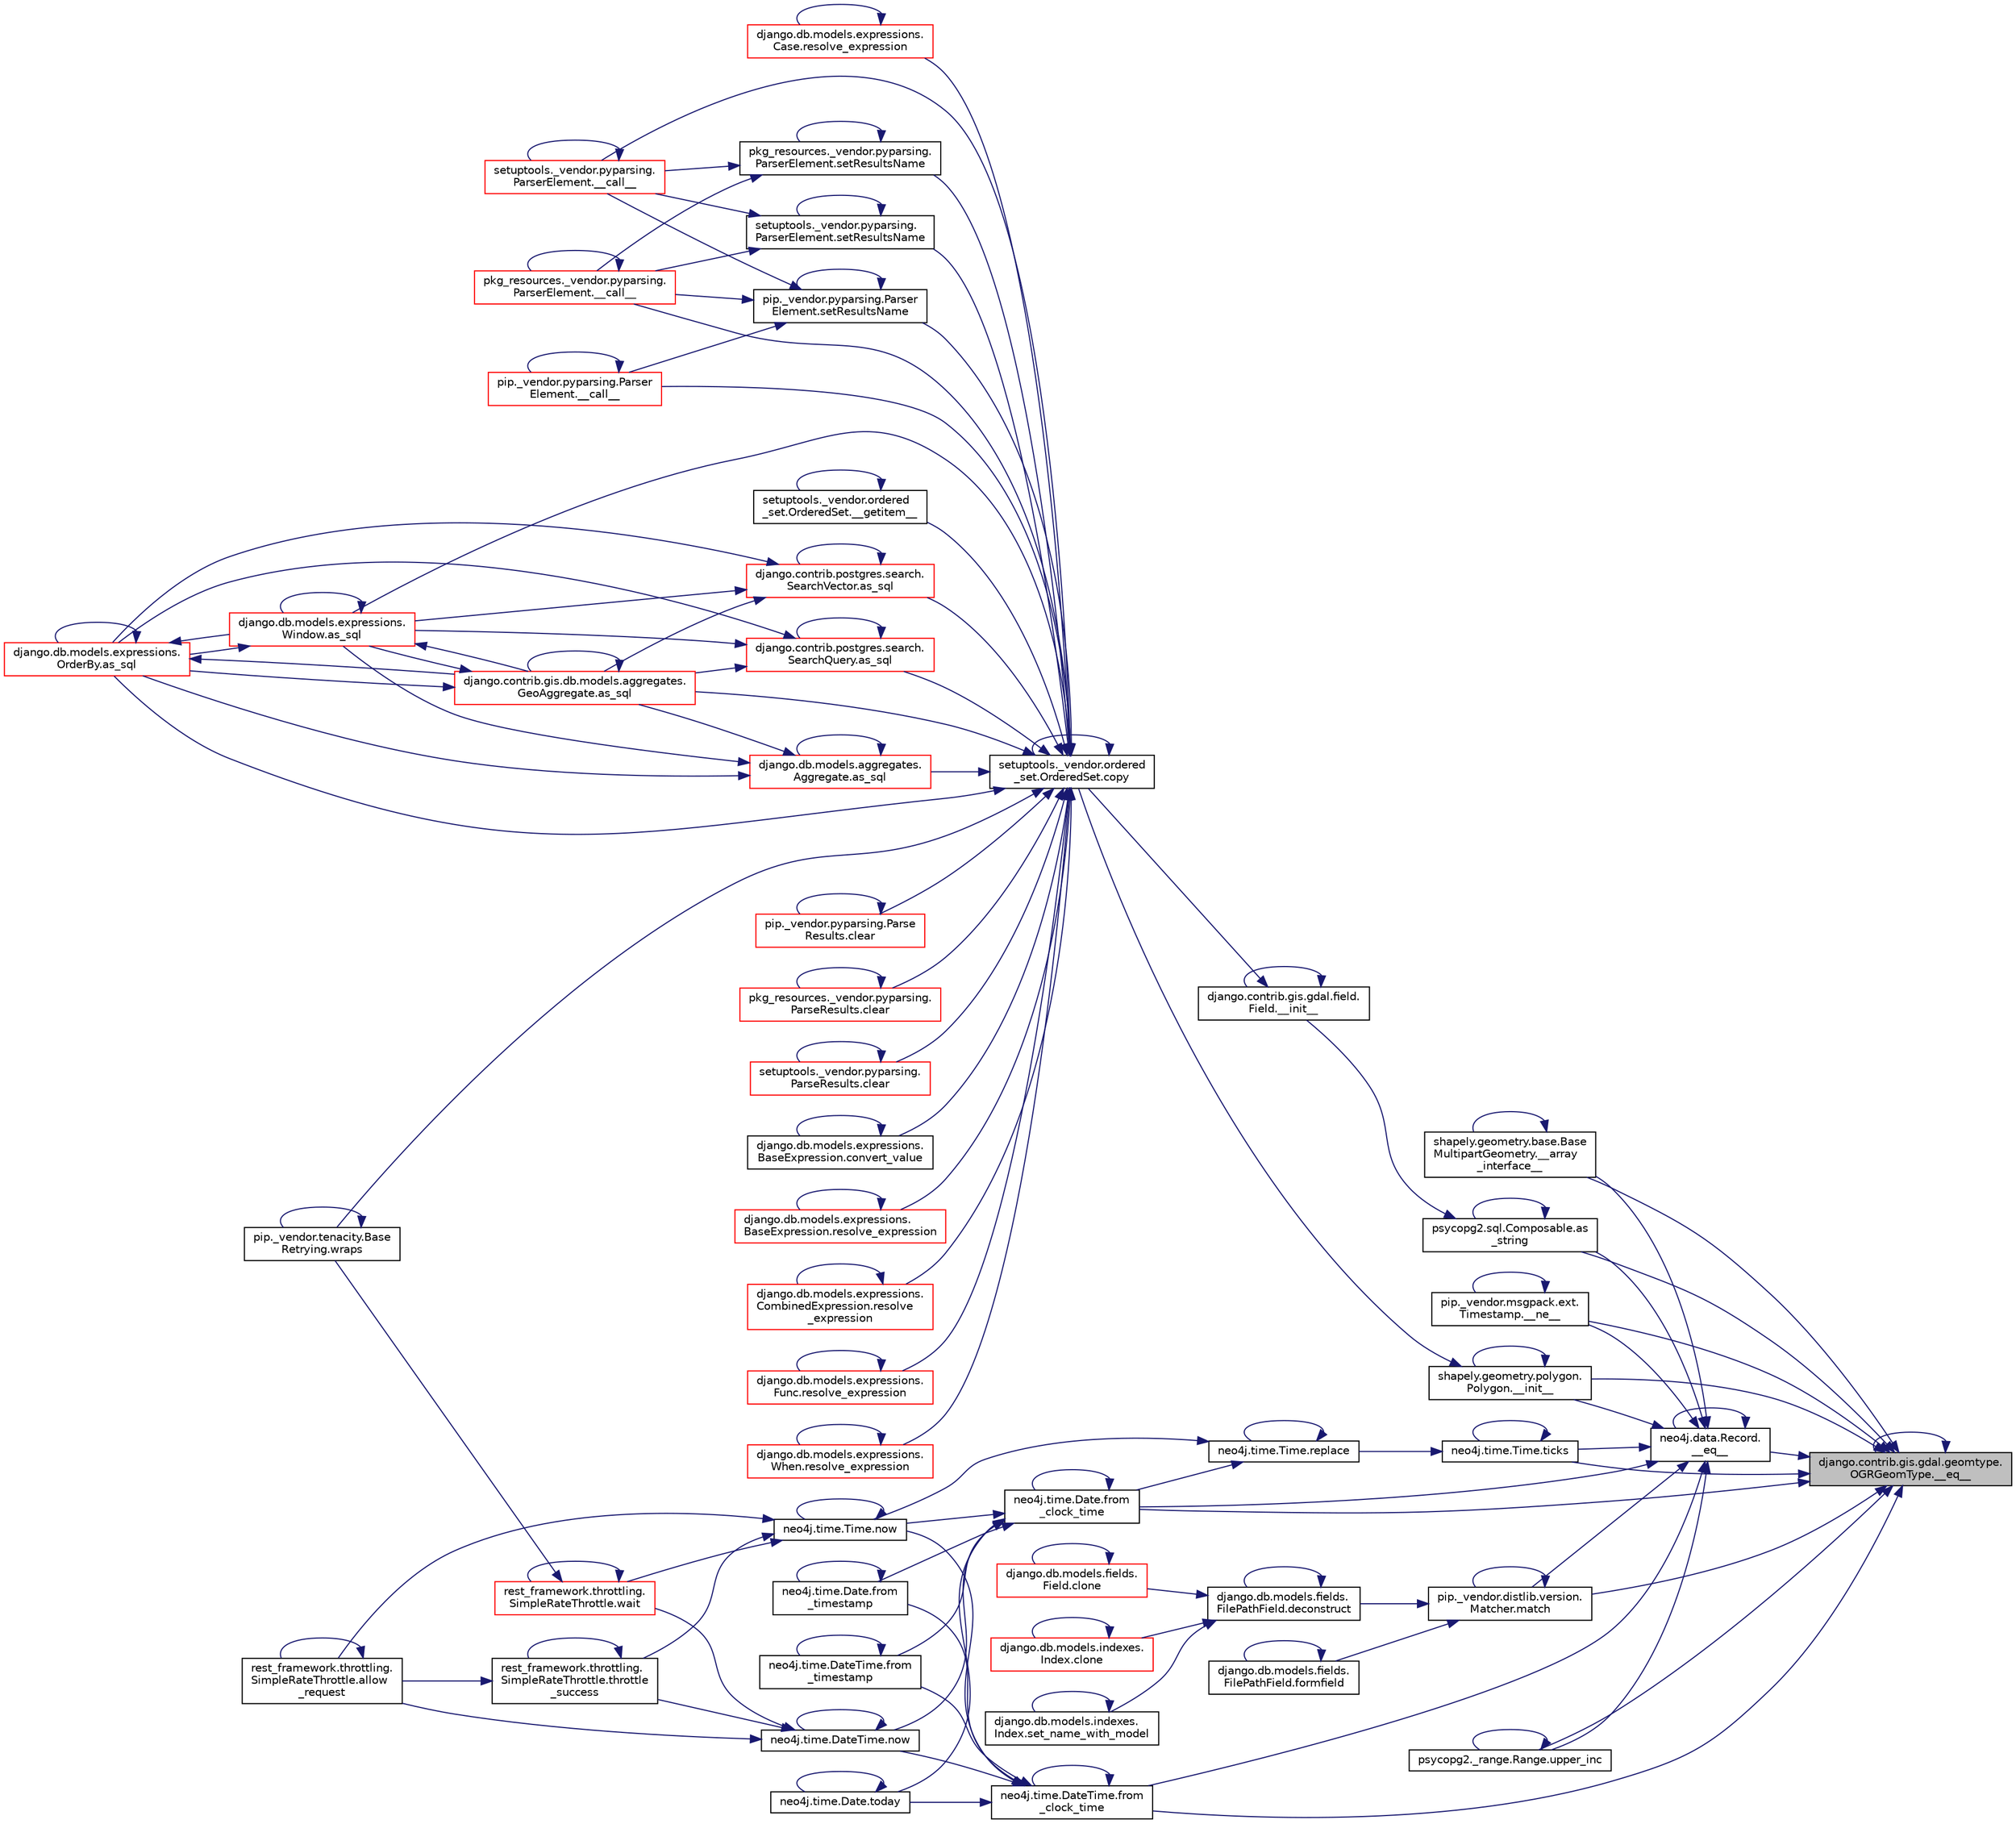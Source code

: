 digraph "django.contrib.gis.gdal.geomtype.OGRGeomType.__eq__"
{
 // LATEX_PDF_SIZE
  edge [fontname="Helvetica",fontsize="10",labelfontname="Helvetica",labelfontsize="10"];
  node [fontname="Helvetica",fontsize="10",shape=record];
  rankdir="RL";
  Node1 [label="django.contrib.gis.gdal.geomtype.\lOGRGeomType.__eq__",height=0.2,width=0.4,color="black", fillcolor="grey75", style="filled", fontcolor="black",tooltip=" "];
  Node1 -> Node2 [dir="back",color="midnightblue",fontsize="10",style="solid",fontname="Helvetica"];
  Node2 [label="shapely.geometry.base.Base\lMultipartGeometry.__array\l_interface__",height=0.2,width=0.4,color="black", fillcolor="white", style="filled",URL="$df/d4a/classshapely_1_1geometry_1_1base_1_1_base_multipart_geometry.html#aa57caf9f9556c733425dee5dc556ac05",tooltip=" "];
  Node2 -> Node2 [dir="back",color="midnightblue",fontsize="10",style="solid",fontname="Helvetica"];
  Node1 -> Node1 [dir="back",color="midnightblue",fontsize="10",style="solid",fontname="Helvetica"];
  Node1 -> Node3 [dir="back",color="midnightblue",fontsize="10",style="solid",fontname="Helvetica"];
  Node3 [label="neo4j.data.Record.\l__eq__",height=0.2,width=0.4,color="black", fillcolor="white", style="filled",URL="$d8/da3/classneo4j_1_1data_1_1_record.html#a677599a593c35d675d8960d72462df9f",tooltip=" "];
  Node3 -> Node2 [dir="back",color="midnightblue",fontsize="10",style="solid",fontname="Helvetica"];
  Node3 -> Node3 [dir="back",color="midnightblue",fontsize="10",style="solid",fontname="Helvetica"];
  Node3 -> Node4 [dir="back",color="midnightblue",fontsize="10",style="solid",fontname="Helvetica"];
  Node4 [label="shapely.geometry.polygon.\lPolygon.__init__",height=0.2,width=0.4,color="black", fillcolor="white", style="filled",URL="$da/d80/classshapely_1_1geometry_1_1polygon_1_1_polygon.html#aa0b7892becd68ead1f110b5498c4e4be",tooltip=" "];
  Node4 -> Node4 [dir="back",color="midnightblue",fontsize="10",style="solid",fontname="Helvetica"];
  Node4 -> Node5 [dir="back",color="midnightblue",fontsize="10",style="solid",fontname="Helvetica"];
  Node5 [label="setuptools._vendor.ordered\l_set.OrderedSet.copy",height=0.2,width=0.4,color="black", fillcolor="white", style="filled",URL="$d0/d40/classsetuptools_1_1__vendor_1_1ordered__set_1_1_ordered_set.html#a84224c403039b9dac5d2794d85073053",tooltip=" "];
  Node5 -> Node6 [dir="back",color="midnightblue",fontsize="10",style="solid",fontname="Helvetica"];
  Node6 [label="pip._vendor.pyparsing.Parser\lElement.__call__",height=0.2,width=0.4,color="red", fillcolor="white", style="filled",URL="$df/d7f/classpip_1_1__vendor_1_1pyparsing_1_1_parser_element.html#ae345dfb10ea6a1e9c77120e86129ab16",tooltip=" "];
  Node6 -> Node6 [dir="back",color="midnightblue",fontsize="10",style="solid",fontname="Helvetica"];
  Node5 -> Node9 [dir="back",color="midnightblue",fontsize="10",style="solid",fontname="Helvetica"];
  Node9 [label="pkg_resources._vendor.pyparsing.\lParserElement.__call__",height=0.2,width=0.4,color="red", fillcolor="white", style="filled",URL="$de/df0/classpkg__resources_1_1__vendor_1_1pyparsing_1_1_parser_element.html#a43d9a7e720d29a80c49f63998712c9a5",tooltip=" "];
  Node9 -> Node9 [dir="back",color="midnightblue",fontsize="10",style="solid",fontname="Helvetica"];
  Node5 -> Node10 [dir="back",color="midnightblue",fontsize="10",style="solid",fontname="Helvetica"];
  Node10 [label="setuptools._vendor.pyparsing.\lParserElement.__call__",height=0.2,width=0.4,color="red", fillcolor="white", style="filled",URL="$d9/d25/classsetuptools_1_1__vendor_1_1pyparsing_1_1_parser_element.html#a7f154aa4d9339f88d2306325bf99b953",tooltip=" "];
  Node10 -> Node10 [dir="back",color="midnightblue",fontsize="10",style="solid",fontname="Helvetica"];
  Node5 -> Node11 [dir="back",color="midnightblue",fontsize="10",style="solid",fontname="Helvetica"];
  Node11 [label="setuptools._vendor.ordered\l_set.OrderedSet.__getitem__",height=0.2,width=0.4,color="black", fillcolor="white", style="filled",URL="$d0/d40/classsetuptools_1_1__vendor_1_1ordered__set_1_1_ordered_set.html#afa5d263824cc35374a0cf762672f68ae",tooltip=" "];
  Node11 -> Node11 [dir="back",color="midnightblue",fontsize="10",style="solid",fontname="Helvetica"];
  Node5 -> Node12 [dir="back",color="midnightblue",fontsize="10",style="solid",fontname="Helvetica"];
  Node12 [label="django.db.models.aggregates.\lAggregate.as_sql",height=0.2,width=0.4,color="red", fillcolor="white", style="filled",URL="$d7/d0c/classdjango_1_1db_1_1models_1_1aggregates_1_1_aggregate.html#a86af10d7994d4f7a535cb7476201db71",tooltip=" "];
  Node12 -> Node12 [dir="back",color="midnightblue",fontsize="10",style="solid",fontname="Helvetica"];
  Node12 -> Node15 [dir="back",color="midnightblue",fontsize="10",style="solid",fontname="Helvetica"];
  Node15 [label="django.contrib.gis.db.models.aggregates.\lGeoAggregate.as_sql",height=0.2,width=0.4,color="red", fillcolor="white", style="filled",URL="$df/dbe/classdjango_1_1contrib_1_1gis_1_1db_1_1models_1_1aggregates_1_1_geo_aggregate.html#a129bfb83cb8d965d40be63e974594fa7",tooltip=" "];
  Node15 -> Node15 [dir="back",color="midnightblue",fontsize="10",style="solid",fontname="Helvetica"];
  Node15 -> Node16 [dir="back",color="midnightblue",fontsize="10",style="solid",fontname="Helvetica"];
  Node16 [label="django.db.models.expressions.\lWindow.as_sql",height=0.2,width=0.4,color="red", fillcolor="white", style="filled",URL="$d6/d1c/classdjango_1_1db_1_1models_1_1expressions_1_1_window.html#a2a81a422e2884ef2026394b0f83416dc",tooltip=" "];
  Node16 -> Node15 [dir="back",color="midnightblue",fontsize="10",style="solid",fontname="Helvetica"];
  Node16 -> Node16 [dir="back",color="midnightblue",fontsize="10",style="solid",fontname="Helvetica"];
  Node16 -> Node17 [dir="back",color="midnightblue",fontsize="10",style="solid",fontname="Helvetica"];
  Node17 [label="django.db.models.expressions.\lOrderBy.as_sql",height=0.2,width=0.4,color="red", fillcolor="white", style="filled",URL="$da/d4d/classdjango_1_1db_1_1models_1_1expressions_1_1_order_by.html#a343064ad7cfdac310e95fd997ee6d4cc",tooltip=" "];
  Node17 -> Node15 [dir="back",color="midnightblue",fontsize="10",style="solid",fontname="Helvetica"];
  Node17 -> Node16 [dir="back",color="midnightblue",fontsize="10",style="solid",fontname="Helvetica"];
  Node17 -> Node17 [dir="back",color="midnightblue",fontsize="10",style="solid",fontname="Helvetica"];
  Node15 -> Node17 [dir="back",color="midnightblue",fontsize="10",style="solid",fontname="Helvetica"];
  Node12 -> Node16 [dir="back",color="midnightblue",fontsize="10",style="solid",fontname="Helvetica"];
  Node12 -> Node17 [dir="back",color="midnightblue",fontsize="10",style="solid",fontname="Helvetica"];
  Node5 -> Node15 [dir="back",color="midnightblue",fontsize="10",style="solid",fontname="Helvetica"];
  Node5 -> Node26 [dir="back",color="midnightblue",fontsize="10",style="solid",fontname="Helvetica"];
  Node26 [label="django.contrib.postgres.search.\lSearchVector.as_sql",height=0.2,width=0.4,color="red", fillcolor="white", style="filled",URL="$d3/d9b/classdjango_1_1contrib_1_1postgres_1_1search_1_1_search_vector.html#a20b770d5d88a5d8d2c6b3f60feb66e07",tooltip=" "];
  Node26 -> Node15 [dir="back",color="midnightblue",fontsize="10",style="solid",fontname="Helvetica"];
  Node26 -> Node26 [dir="back",color="midnightblue",fontsize="10",style="solid",fontname="Helvetica"];
  Node26 -> Node16 [dir="back",color="midnightblue",fontsize="10",style="solid",fontname="Helvetica"];
  Node26 -> Node17 [dir="back",color="midnightblue",fontsize="10",style="solid",fontname="Helvetica"];
  Node5 -> Node27 [dir="back",color="midnightblue",fontsize="10",style="solid",fontname="Helvetica"];
  Node27 [label="django.contrib.postgres.search.\lSearchQuery.as_sql",height=0.2,width=0.4,color="red", fillcolor="white", style="filled",URL="$d4/d5f/classdjango_1_1contrib_1_1postgres_1_1search_1_1_search_query.html#a08057a93d8da31c23329543b1d429539",tooltip=" "];
  Node27 -> Node15 [dir="back",color="midnightblue",fontsize="10",style="solid",fontname="Helvetica"];
  Node27 -> Node27 [dir="back",color="midnightblue",fontsize="10",style="solid",fontname="Helvetica"];
  Node27 -> Node16 [dir="back",color="midnightblue",fontsize="10",style="solid",fontname="Helvetica"];
  Node27 -> Node17 [dir="back",color="midnightblue",fontsize="10",style="solid",fontname="Helvetica"];
  Node5 -> Node16 [dir="back",color="midnightblue",fontsize="10",style="solid",fontname="Helvetica"];
  Node5 -> Node17 [dir="back",color="midnightblue",fontsize="10",style="solid",fontname="Helvetica"];
  Node5 -> Node28 [dir="back",color="midnightblue",fontsize="10",style="solid",fontname="Helvetica"];
  Node28 [label="pip._vendor.pyparsing.Parse\lResults.clear",height=0.2,width=0.4,color="red", fillcolor="white", style="filled",URL="$d3/d5b/classpip_1_1__vendor_1_1pyparsing_1_1_parse_results.html#ab6e049e34b90004c1d59069da7a5cc08",tooltip=" "];
  Node28 -> Node28 [dir="back",color="midnightblue",fontsize="10",style="solid",fontname="Helvetica"];
  Node5 -> Node207 [dir="back",color="midnightblue",fontsize="10",style="solid",fontname="Helvetica"];
  Node207 [label="pkg_resources._vendor.pyparsing.\lParseResults.clear",height=0.2,width=0.4,color="red", fillcolor="white", style="filled",URL="$d3/d93/classpkg__resources_1_1__vendor_1_1pyparsing_1_1_parse_results.html#a14a75f633961fdc58d077c5d26635038",tooltip=" "];
  Node207 -> Node207 [dir="back",color="midnightblue",fontsize="10",style="solid",fontname="Helvetica"];
  Node5 -> Node252 [dir="back",color="midnightblue",fontsize="10",style="solid",fontname="Helvetica"];
  Node252 [label="setuptools._vendor.pyparsing.\lParseResults.clear",height=0.2,width=0.4,color="red", fillcolor="white", style="filled",URL="$df/d77/classsetuptools_1_1__vendor_1_1pyparsing_1_1_parse_results.html#a2683a26b96b087edaec172f6f837058b",tooltip=" "];
  Node252 -> Node252 [dir="back",color="midnightblue",fontsize="10",style="solid",fontname="Helvetica"];
  Node5 -> Node253 [dir="back",color="midnightblue",fontsize="10",style="solid",fontname="Helvetica"];
  Node253 [label="django.db.models.expressions.\lBaseExpression.convert_value",height=0.2,width=0.4,color="black", fillcolor="white", style="filled",URL="$de/d6b/classdjango_1_1db_1_1models_1_1expressions_1_1_base_expression.html#a17a709653d93ba657fb2ed791346e38f",tooltip=" "];
  Node253 -> Node253 [dir="back",color="midnightblue",fontsize="10",style="solid",fontname="Helvetica"];
  Node5 -> Node5 [dir="back",color="midnightblue",fontsize="10",style="solid",fontname="Helvetica"];
  Node5 -> Node254 [dir="back",color="midnightblue",fontsize="10",style="solid",fontname="Helvetica"];
  Node254 [label="django.db.models.expressions.\lBaseExpression.resolve_expression",height=0.2,width=0.4,color="red", fillcolor="white", style="filled",URL="$de/d6b/classdjango_1_1db_1_1models_1_1expressions_1_1_base_expression.html#aa13750acce26e49830dd7f797f938bdc",tooltip=" "];
  Node254 -> Node254 [dir="back",color="midnightblue",fontsize="10",style="solid",fontname="Helvetica"];
  Node5 -> Node255 [dir="back",color="midnightblue",fontsize="10",style="solid",fontname="Helvetica"];
  Node255 [label="django.db.models.expressions.\lCombinedExpression.resolve\l_expression",height=0.2,width=0.4,color="red", fillcolor="white", style="filled",URL="$dc/d12/classdjango_1_1db_1_1models_1_1expressions_1_1_combined_expression.html#a48f503b2ffb0cf67a3064f0cfab1f191",tooltip=" "];
  Node255 -> Node255 [dir="back",color="midnightblue",fontsize="10",style="solid",fontname="Helvetica"];
  Node5 -> Node256 [dir="back",color="midnightblue",fontsize="10",style="solid",fontname="Helvetica"];
  Node256 [label="django.db.models.expressions.\lFunc.resolve_expression",height=0.2,width=0.4,color="red", fillcolor="white", style="filled",URL="$d8/d57/classdjango_1_1db_1_1models_1_1expressions_1_1_func.html#ad831ab3b8c4ec8e2c9ea0353d6790d38",tooltip=" "];
  Node256 -> Node256 [dir="back",color="midnightblue",fontsize="10",style="solid",fontname="Helvetica"];
  Node5 -> Node257 [dir="back",color="midnightblue",fontsize="10",style="solid",fontname="Helvetica"];
  Node257 [label="django.db.models.expressions.\lWhen.resolve_expression",height=0.2,width=0.4,color="red", fillcolor="white", style="filled",URL="$d6/dd5/classdjango_1_1db_1_1models_1_1expressions_1_1_when.html#a0a28feb711df427e6c0eae219e5b5981",tooltip=" "];
  Node257 -> Node257 [dir="back",color="midnightblue",fontsize="10",style="solid",fontname="Helvetica"];
  Node5 -> Node258 [dir="back",color="midnightblue",fontsize="10",style="solid",fontname="Helvetica"];
  Node258 [label="django.db.models.expressions.\lCase.resolve_expression",height=0.2,width=0.4,color="red", fillcolor="white", style="filled",URL="$dc/dfd/classdjango_1_1db_1_1models_1_1expressions_1_1_case.html#a54427dcdbedead4176f05b34572e85ad",tooltip=" "];
  Node258 -> Node258 [dir="back",color="midnightblue",fontsize="10",style="solid",fontname="Helvetica"];
  Node5 -> Node259 [dir="back",color="midnightblue",fontsize="10",style="solid",fontname="Helvetica"];
  Node259 [label="pip._vendor.pyparsing.Parser\lElement.setResultsName",height=0.2,width=0.4,color="black", fillcolor="white", style="filled",URL="$df/d7f/classpip_1_1__vendor_1_1pyparsing_1_1_parser_element.html#ab7887526af9674a6b7969bd4d9756bf9",tooltip=" "];
  Node259 -> Node6 [dir="back",color="midnightblue",fontsize="10",style="solid",fontname="Helvetica"];
  Node259 -> Node9 [dir="back",color="midnightblue",fontsize="10",style="solid",fontname="Helvetica"];
  Node259 -> Node10 [dir="back",color="midnightblue",fontsize="10",style="solid",fontname="Helvetica"];
  Node259 -> Node259 [dir="back",color="midnightblue",fontsize="10",style="solid",fontname="Helvetica"];
  Node5 -> Node260 [dir="back",color="midnightblue",fontsize="10",style="solid",fontname="Helvetica"];
  Node260 [label="pkg_resources._vendor.pyparsing.\lParserElement.setResultsName",height=0.2,width=0.4,color="black", fillcolor="white", style="filled",URL="$de/df0/classpkg__resources_1_1__vendor_1_1pyparsing_1_1_parser_element.html#a787aafab87357373be31819f83517344",tooltip=" "];
  Node260 -> Node9 [dir="back",color="midnightblue",fontsize="10",style="solid",fontname="Helvetica"];
  Node260 -> Node10 [dir="back",color="midnightblue",fontsize="10",style="solid",fontname="Helvetica"];
  Node260 -> Node260 [dir="back",color="midnightblue",fontsize="10",style="solid",fontname="Helvetica"];
  Node5 -> Node261 [dir="back",color="midnightblue",fontsize="10",style="solid",fontname="Helvetica"];
  Node261 [label="setuptools._vendor.pyparsing.\lParserElement.setResultsName",height=0.2,width=0.4,color="black", fillcolor="white", style="filled",URL="$d9/d25/classsetuptools_1_1__vendor_1_1pyparsing_1_1_parser_element.html#a3c4dc5305a3369fad37fc46442079a69",tooltip=" "];
  Node261 -> Node9 [dir="back",color="midnightblue",fontsize="10",style="solid",fontname="Helvetica"];
  Node261 -> Node10 [dir="back",color="midnightblue",fontsize="10",style="solid",fontname="Helvetica"];
  Node261 -> Node261 [dir="back",color="midnightblue",fontsize="10",style="solid",fontname="Helvetica"];
  Node5 -> Node262 [dir="back",color="midnightblue",fontsize="10",style="solid",fontname="Helvetica"];
  Node262 [label="pip._vendor.tenacity.Base\lRetrying.wraps",height=0.2,width=0.4,color="black", fillcolor="white", style="filled",URL="$d2/d69/classpip_1_1__vendor_1_1tenacity_1_1_base_retrying.html#ac425e76589ab1ebafc9603fc6f5d6784",tooltip=" "];
  Node262 -> Node262 [dir="back",color="midnightblue",fontsize="10",style="solid",fontname="Helvetica"];
  Node3 -> Node489 [dir="back",color="midnightblue",fontsize="10",style="solid",fontname="Helvetica"];
  Node489 [label="pip._vendor.msgpack.ext.\lTimestamp.__ne__",height=0.2,width=0.4,color="black", fillcolor="white", style="filled",URL="$d6/dd9/classpip_1_1__vendor_1_1msgpack_1_1ext_1_1_timestamp.html#a85bbfb0158c314f6747659d9d79fbc5f",tooltip=" "];
  Node489 -> Node489 [dir="back",color="midnightblue",fontsize="10",style="solid",fontname="Helvetica"];
  Node3 -> Node490 [dir="back",color="midnightblue",fontsize="10",style="solid",fontname="Helvetica"];
  Node490 [label="psycopg2.sql.Composable.as\l_string",height=0.2,width=0.4,color="black", fillcolor="white", style="filled",URL="$d8/d3d/classpsycopg2_1_1sql_1_1_composable.html#a77b13bb7380175e59facce7566dfb5f6",tooltip=" "];
  Node490 -> Node128 [dir="back",color="midnightblue",fontsize="10",style="solid",fontname="Helvetica"];
  Node128 [label="django.contrib.gis.gdal.field.\lField.__init__",height=0.2,width=0.4,color="black", fillcolor="white", style="filled",URL="$d8/d65/classdjango_1_1contrib_1_1gis_1_1gdal_1_1field_1_1_field.html#a96f67c1998176e29fac02e002fdff997",tooltip=" "];
  Node128 -> Node128 [dir="back",color="midnightblue",fontsize="10",style="solid",fontname="Helvetica"];
  Node128 -> Node5 [dir="back",color="midnightblue",fontsize="10",style="solid",fontname="Helvetica"];
  Node490 -> Node490 [dir="back",color="midnightblue",fontsize="10",style="solid",fontname="Helvetica"];
  Node3 -> Node199 [dir="back",color="midnightblue",fontsize="10",style="solid",fontname="Helvetica"];
  Node199 [label="neo4j.time.Date.from\l_clock_time",height=0.2,width=0.4,color="black", fillcolor="white", style="filled",URL="$d1/d6f/classneo4j_1_1time_1_1_date.html#a6e815a48a02a3f3d230e95d923cfb43b",tooltip=" "];
  Node199 -> Node199 [dir="back",color="midnightblue",fontsize="10",style="solid",fontname="Helvetica"];
  Node199 -> Node200 [dir="back",color="midnightblue",fontsize="10",style="solid",fontname="Helvetica"];
  Node200 [label="neo4j.time.Date.from\l_timestamp",height=0.2,width=0.4,color="black", fillcolor="white", style="filled",URL="$d1/d6f/classneo4j_1_1time_1_1_date.html#ad58021fec6b36c49f254926089415622",tooltip=" "];
  Node200 -> Node200 [dir="back",color="midnightblue",fontsize="10",style="solid",fontname="Helvetica"];
  Node199 -> Node201 [dir="back",color="midnightblue",fontsize="10",style="solid",fontname="Helvetica"];
  Node201 [label="neo4j.time.DateTime.from\l_timestamp",height=0.2,width=0.4,color="black", fillcolor="white", style="filled",URL="$d4/dcd/classneo4j_1_1time_1_1_date_time.html#a4d4684a2c591eafc581a2fda9ce123c9",tooltip=" "];
  Node201 -> Node201 [dir="back",color="midnightblue",fontsize="10",style="solid",fontname="Helvetica"];
  Node199 -> Node202 [dir="back",color="midnightblue",fontsize="10",style="solid",fontname="Helvetica"];
  Node202 [label="neo4j.time.Time.now",height=0.2,width=0.4,color="black", fillcolor="white", style="filled",URL="$db/d2a/classneo4j_1_1time_1_1_time.html#af50231a17a30a4c4cee2fcad3c023f46",tooltip=" "];
  Node202 -> Node203 [dir="back",color="midnightblue",fontsize="10",style="solid",fontname="Helvetica"];
  Node203 [label="rest_framework.throttling.\lSimpleRateThrottle.allow\l_request",height=0.2,width=0.4,color="black", fillcolor="white", style="filled",URL="$db/d10/classrest__framework_1_1throttling_1_1_simple_rate_throttle.html#a3a1a0086aac8acc2c4eb464da94bc57c",tooltip=" "];
  Node203 -> Node203 [dir="back",color="midnightblue",fontsize="10",style="solid",fontname="Helvetica"];
  Node202 -> Node202 [dir="back",color="midnightblue",fontsize="10",style="solid",fontname="Helvetica"];
  Node202 -> Node204 [dir="back",color="midnightblue",fontsize="10",style="solid",fontname="Helvetica"];
  Node204 [label="rest_framework.throttling.\lSimpleRateThrottle.throttle\l_success",height=0.2,width=0.4,color="black", fillcolor="white", style="filled",URL="$db/d10/classrest__framework_1_1throttling_1_1_simple_rate_throttle.html#a4577bae80c8467eb84f2224aa62c8ccc",tooltip=" "];
  Node204 -> Node203 [dir="back",color="midnightblue",fontsize="10",style="solid",fontname="Helvetica"];
  Node204 -> Node204 [dir="back",color="midnightblue",fontsize="10",style="solid",fontname="Helvetica"];
  Node202 -> Node205 [dir="back",color="midnightblue",fontsize="10",style="solid",fontname="Helvetica"];
  Node205 [label="rest_framework.throttling.\lSimpleRateThrottle.wait",height=0.2,width=0.4,color="red", fillcolor="white", style="filled",URL="$db/d10/classrest__framework_1_1throttling_1_1_simple_rate_throttle.html#a39f992dea7415ce6caf04640291a8628",tooltip=" "];
  Node205 -> Node205 [dir="back",color="midnightblue",fontsize="10",style="solid",fontname="Helvetica"];
  Node205 -> Node262 [dir="back",color="midnightblue",fontsize="10",style="solid",fontname="Helvetica"];
  Node199 -> Node263 [dir="back",color="midnightblue",fontsize="10",style="solid",fontname="Helvetica"];
  Node263 [label="neo4j.time.DateTime.now",height=0.2,width=0.4,color="black", fillcolor="white", style="filled",URL="$d4/dcd/classneo4j_1_1time_1_1_date_time.html#a2b498ad246b4e6ad2238a68ad375ce34",tooltip=" "];
  Node263 -> Node203 [dir="back",color="midnightblue",fontsize="10",style="solid",fontname="Helvetica"];
  Node263 -> Node263 [dir="back",color="midnightblue",fontsize="10",style="solid",fontname="Helvetica"];
  Node263 -> Node204 [dir="back",color="midnightblue",fontsize="10",style="solid",fontname="Helvetica"];
  Node263 -> Node205 [dir="back",color="midnightblue",fontsize="10",style="solid",fontname="Helvetica"];
  Node199 -> Node264 [dir="back",color="midnightblue",fontsize="10",style="solid",fontname="Helvetica"];
  Node264 [label="neo4j.time.Date.today",height=0.2,width=0.4,color="black", fillcolor="white", style="filled",URL="$d1/d6f/classneo4j_1_1time_1_1_date.html#a9f063ca6ba2a1f9c67cb16ee405d8c93",tooltip=" "];
  Node264 -> Node264 [dir="back",color="midnightblue",fontsize="10",style="solid",fontname="Helvetica"];
  Node3 -> Node265 [dir="back",color="midnightblue",fontsize="10",style="solid",fontname="Helvetica"];
  Node265 [label="neo4j.time.DateTime.from\l_clock_time",height=0.2,width=0.4,color="black", fillcolor="white", style="filled",URL="$d4/dcd/classneo4j_1_1time_1_1_date_time.html#a12a2d4d1586b225b0a6156d4e6d4cc0c",tooltip=" "];
  Node265 -> Node265 [dir="back",color="midnightblue",fontsize="10",style="solid",fontname="Helvetica"];
  Node265 -> Node200 [dir="back",color="midnightblue",fontsize="10",style="solid",fontname="Helvetica"];
  Node265 -> Node201 [dir="back",color="midnightblue",fontsize="10",style="solid",fontname="Helvetica"];
  Node265 -> Node202 [dir="back",color="midnightblue",fontsize="10",style="solid",fontname="Helvetica"];
  Node265 -> Node263 [dir="back",color="midnightblue",fontsize="10",style="solid",fontname="Helvetica"];
  Node265 -> Node264 [dir="back",color="midnightblue",fontsize="10",style="solid",fontname="Helvetica"];
  Node3 -> Node491 [dir="back",color="midnightblue",fontsize="10",style="solid",fontname="Helvetica"];
  Node491 [label="pip._vendor.distlib.version.\lMatcher.match",height=0.2,width=0.4,color="black", fillcolor="white", style="filled",URL="$d3/d6b/classpip_1_1__vendor_1_1distlib_1_1version_1_1_matcher.html#abab07ac81cd23c3863693a3986eca843",tooltip=" "];
  Node491 -> Node492 [dir="back",color="midnightblue",fontsize="10",style="solid",fontname="Helvetica"];
  Node492 [label="django.db.models.fields.\lFilePathField.deconstruct",height=0.2,width=0.4,color="black", fillcolor="white", style="filled",URL="$d9/d58/classdjango_1_1db_1_1models_1_1fields_1_1_file_path_field.html#a52225a0c3baf7a5125007fadbe78dd22",tooltip=" "];
  Node492 -> Node319 [dir="back",color="midnightblue",fontsize="10",style="solid",fontname="Helvetica"];
  Node319 [label="django.db.models.fields.\lField.clone",height=0.2,width=0.4,color="red", fillcolor="white", style="filled",URL="$db/d75/classdjango_1_1db_1_1models_1_1fields_1_1_field.html#ae8df23501cdf746b169871b4c3b8fd68",tooltip=" "];
  Node319 -> Node319 [dir="back",color="midnightblue",fontsize="10",style="solid",fontname="Helvetica"];
  Node492 -> Node321 [dir="back",color="midnightblue",fontsize="10",style="solid",fontname="Helvetica"];
  Node321 [label="django.db.models.indexes.\lIndex.clone",height=0.2,width=0.4,color="red", fillcolor="white", style="filled",URL="$d9/de5/classdjango_1_1db_1_1models_1_1indexes_1_1_index.html#a4a72c5cec1fcccfa88858c5605fb6a3d",tooltip=" "];
  Node321 -> Node321 [dir="back",color="midnightblue",fontsize="10",style="solid",fontname="Helvetica"];
  Node492 -> Node492 [dir="back",color="midnightblue",fontsize="10",style="solid",fontname="Helvetica"];
  Node492 -> Node64 [dir="back",color="midnightblue",fontsize="10",style="solid",fontname="Helvetica"];
  Node64 [label="django.db.models.indexes.\lIndex.set_name_with_model",height=0.2,width=0.4,color="black", fillcolor="white", style="filled",URL="$d9/de5/classdjango_1_1db_1_1models_1_1indexes_1_1_index.html#ad8bab6d1f54debbb6b41a1f78fede196",tooltip=" "];
  Node64 -> Node64 [dir="back",color="midnightblue",fontsize="10",style="solid",fontname="Helvetica"];
  Node491 -> Node493 [dir="back",color="midnightblue",fontsize="10",style="solid",fontname="Helvetica"];
  Node493 [label="django.db.models.fields.\lFilePathField.formfield",height=0.2,width=0.4,color="black", fillcolor="white", style="filled",URL="$d9/d58/classdjango_1_1db_1_1models_1_1fields_1_1_file_path_field.html#ac5c572bd8cd58aa14d0fa9341c935e62",tooltip=" "];
  Node493 -> Node493 [dir="back",color="midnightblue",fontsize="10",style="solid",fontname="Helvetica"];
  Node491 -> Node491 [dir="back",color="midnightblue",fontsize="10",style="solid",fontname="Helvetica"];
  Node3 -> Node266 [dir="back",color="midnightblue",fontsize="10",style="solid",fontname="Helvetica"];
  Node266 [label="neo4j.time.Time.ticks",height=0.2,width=0.4,color="black", fillcolor="white", style="filled",URL="$db/d2a/classneo4j_1_1time_1_1_time.html#af3cbc3ab118ea3f7c8aaee2cc13a89e1",tooltip=" "];
  Node266 -> Node267 [dir="back",color="midnightblue",fontsize="10",style="solid",fontname="Helvetica"];
  Node267 [label="neo4j.time.Time.replace",height=0.2,width=0.4,color="black", fillcolor="white", style="filled",URL="$db/d2a/classneo4j_1_1time_1_1_time.html#a5460a840afb4c8da3de9bb82646b9c28",tooltip=" "];
  Node267 -> Node199 [dir="back",color="midnightblue",fontsize="10",style="solid",fontname="Helvetica"];
  Node267 -> Node202 [dir="back",color="midnightblue",fontsize="10",style="solid",fontname="Helvetica"];
  Node267 -> Node267 [dir="back",color="midnightblue",fontsize="10",style="solid",fontname="Helvetica"];
  Node266 -> Node266 [dir="back",color="midnightblue",fontsize="10",style="solid",fontname="Helvetica"];
  Node3 -> Node494 [dir="back",color="midnightblue",fontsize="10",style="solid",fontname="Helvetica"];
  Node494 [label="psycopg2._range.Range.upper_inc",height=0.2,width=0.4,color="black", fillcolor="white", style="filled",URL="$d0/dea/classpsycopg2_1_1__range_1_1_range.html#ab960d4f6c5956499e88d2b70b5043423",tooltip=" "];
  Node494 -> Node494 [dir="back",color="midnightblue",fontsize="10",style="solid",fontname="Helvetica"];
  Node1 -> Node4 [dir="back",color="midnightblue",fontsize="10",style="solid",fontname="Helvetica"];
  Node1 -> Node489 [dir="back",color="midnightblue",fontsize="10",style="solid",fontname="Helvetica"];
  Node1 -> Node490 [dir="back",color="midnightblue",fontsize="10",style="solid",fontname="Helvetica"];
  Node1 -> Node199 [dir="back",color="midnightblue",fontsize="10",style="solid",fontname="Helvetica"];
  Node1 -> Node265 [dir="back",color="midnightblue",fontsize="10",style="solid",fontname="Helvetica"];
  Node1 -> Node491 [dir="back",color="midnightblue",fontsize="10",style="solid",fontname="Helvetica"];
  Node1 -> Node266 [dir="back",color="midnightblue",fontsize="10",style="solid",fontname="Helvetica"];
  Node1 -> Node494 [dir="back",color="midnightblue",fontsize="10",style="solid",fontname="Helvetica"];
}
